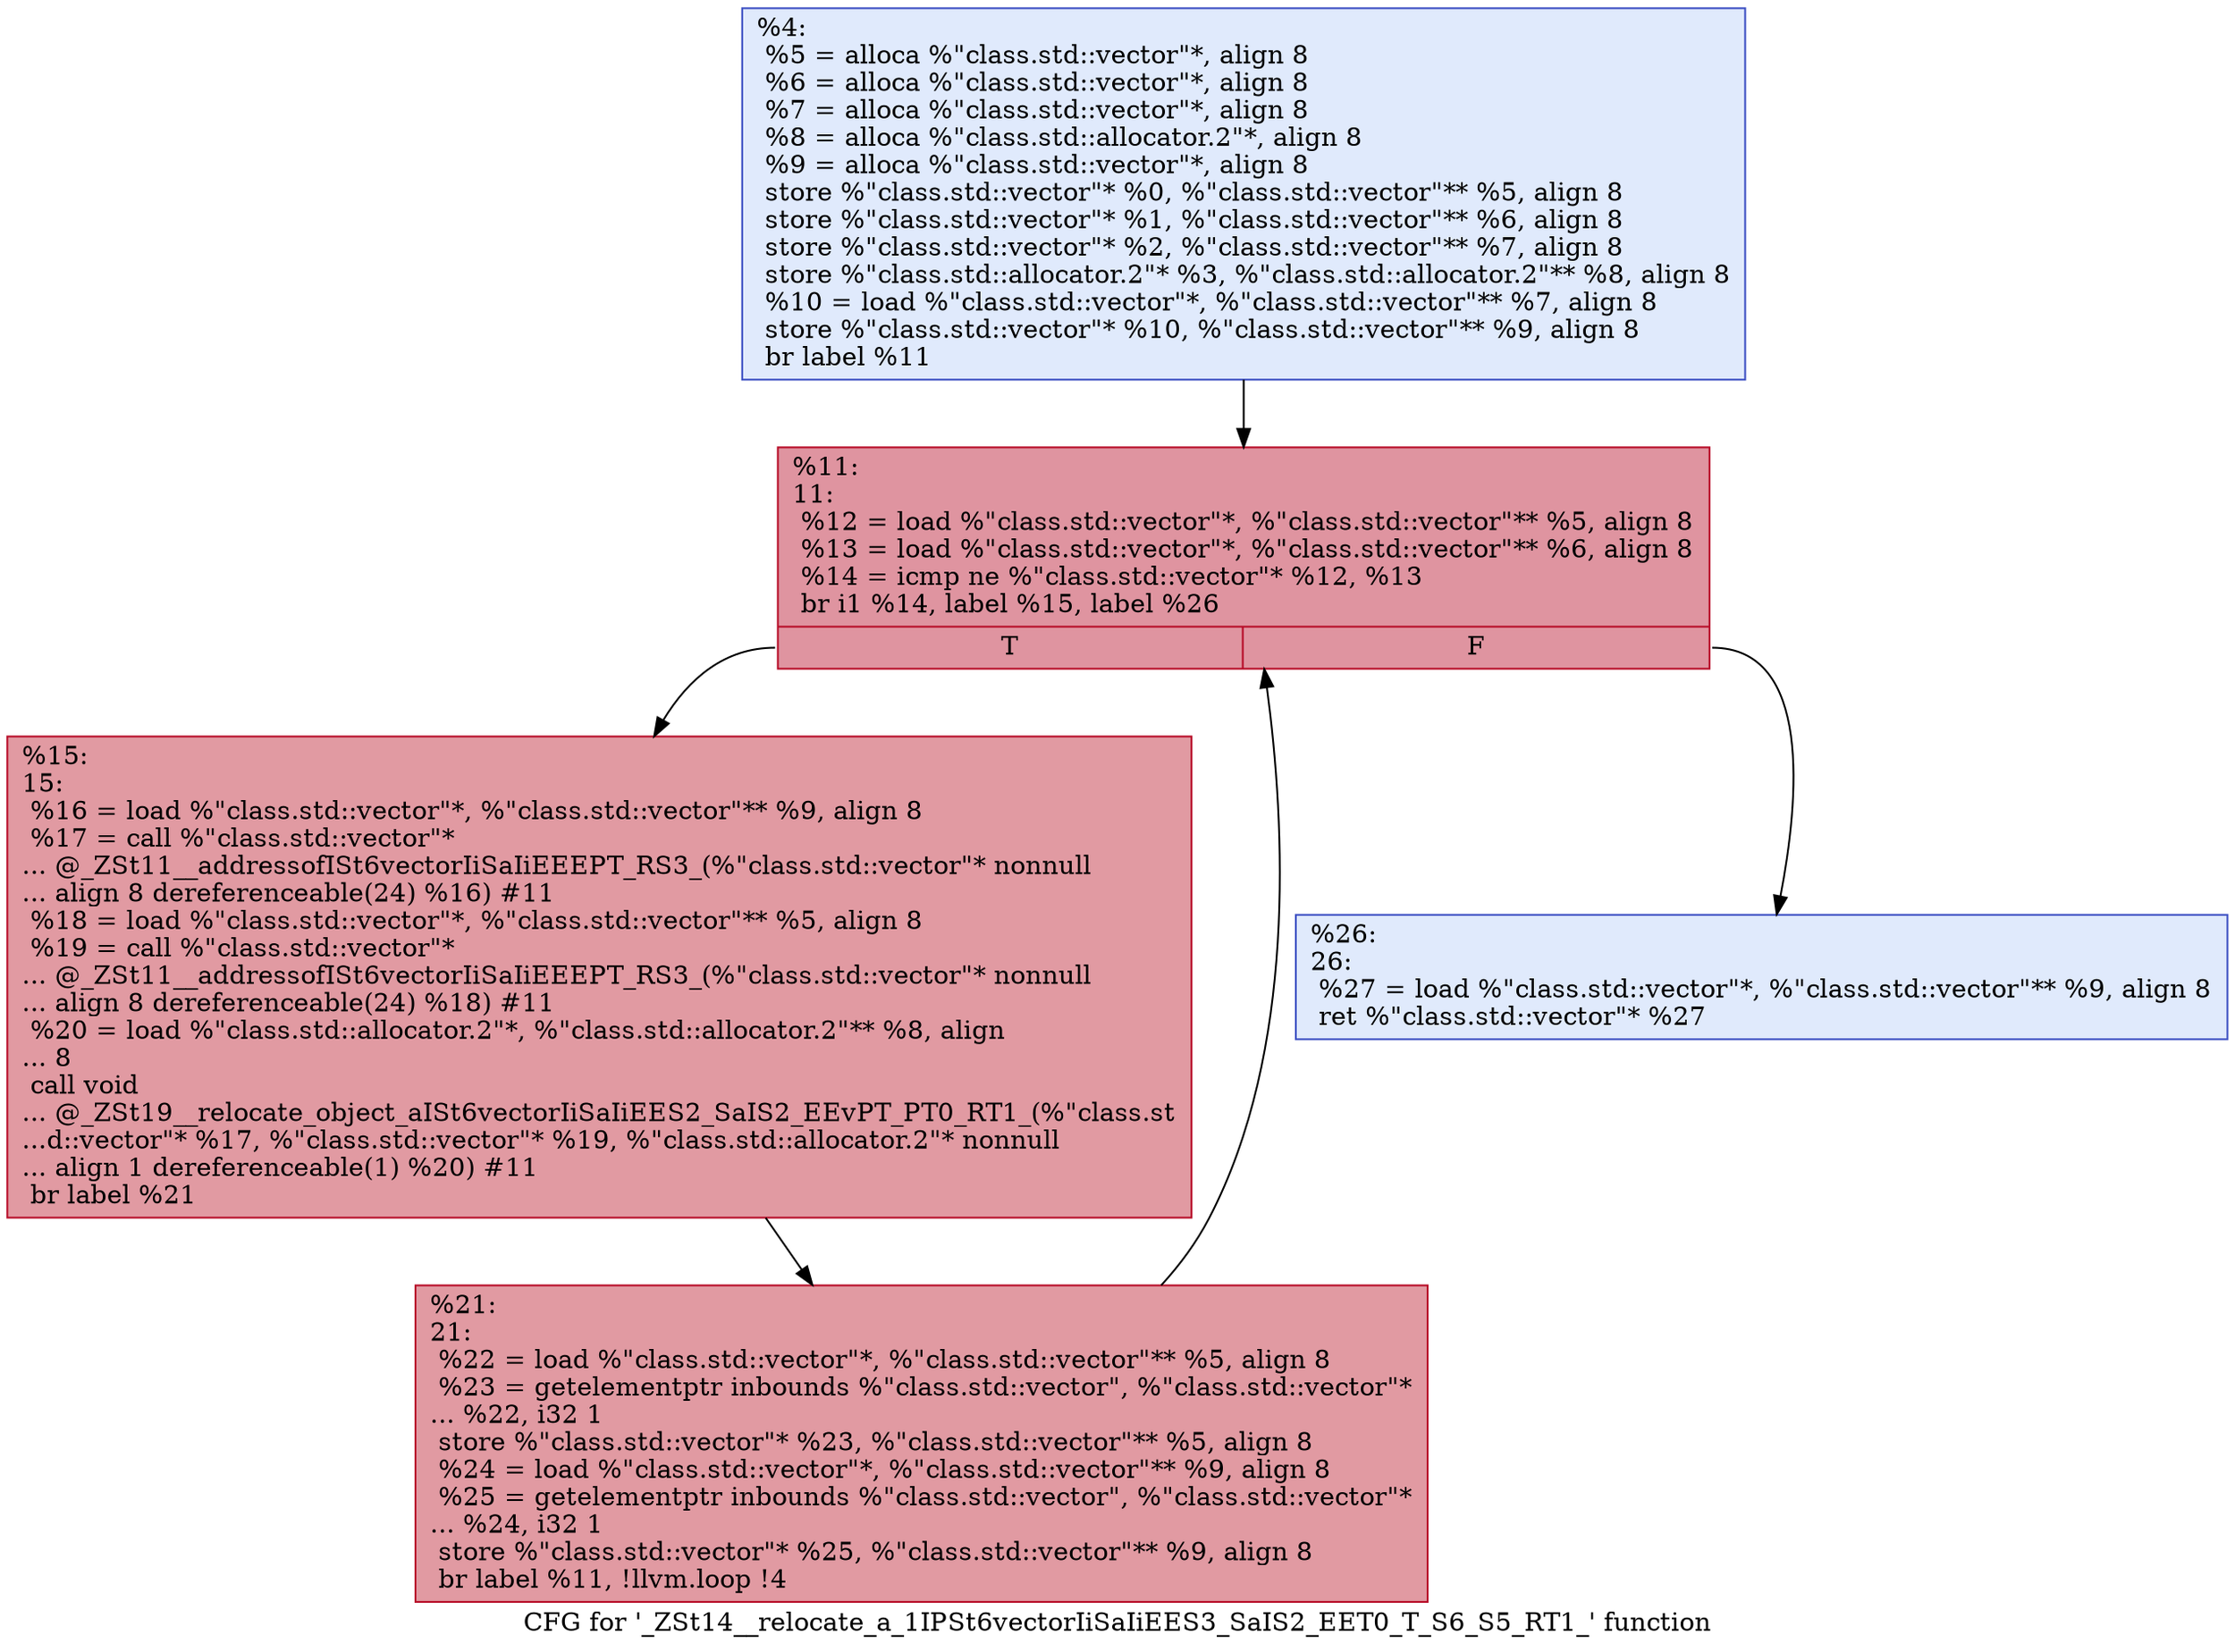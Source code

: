 digraph "CFG for '_ZSt14__relocate_a_1IPSt6vectorIiSaIiEES3_SaIS2_EET0_T_S6_S5_RT1_' function" {
	label="CFG for '_ZSt14__relocate_a_1IPSt6vectorIiSaIiEES3_SaIS2_EET0_T_S6_S5_RT1_' function";

	Node0x559aeab2aba0 [shape=record,color="#3d50c3ff", style=filled, fillcolor="#b9d0f970",label="{%4:\l  %5 = alloca %\"class.std::vector\"*, align 8\l  %6 = alloca %\"class.std::vector\"*, align 8\l  %7 = alloca %\"class.std::vector\"*, align 8\l  %8 = alloca %\"class.std::allocator.2\"*, align 8\l  %9 = alloca %\"class.std::vector\"*, align 8\l  store %\"class.std::vector\"* %0, %\"class.std::vector\"** %5, align 8\l  store %\"class.std::vector\"* %1, %\"class.std::vector\"** %6, align 8\l  store %\"class.std::vector\"* %2, %\"class.std::vector\"** %7, align 8\l  store %\"class.std::allocator.2\"* %3, %\"class.std::allocator.2\"** %8, align 8\l  %10 = load %\"class.std::vector\"*, %\"class.std::vector\"** %7, align 8\l  store %\"class.std::vector\"* %10, %\"class.std::vector\"** %9, align 8\l  br label %11\l}"];
	Node0x559aeab2aba0 -> Node0x559aeab2aed0;
	Node0x559aeab2aed0 [shape=record,color="#b70d28ff", style=filled, fillcolor="#b70d2870",label="{%11:\l11:                                               \l  %12 = load %\"class.std::vector\"*, %\"class.std::vector\"** %5, align 8\l  %13 = load %\"class.std::vector\"*, %\"class.std::vector\"** %6, align 8\l  %14 = icmp ne %\"class.std::vector\"* %12, %13\l  br i1 %14, label %15, label %26\l|{<s0>T|<s1>F}}"];
	Node0x559aeab2aed0:s0 -> Node0x559aeab2b7a0;
	Node0x559aeab2aed0:s1 -> Node0x559aeab2b7f0;
	Node0x559aeab2b7a0 [shape=record,color="#b70d28ff", style=filled, fillcolor="#bb1b2c70",label="{%15:\l15:                                               \l  %16 = load %\"class.std::vector\"*, %\"class.std::vector\"** %9, align 8\l  %17 = call %\"class.std::vector\"*\l... @_ZSt11__addressofISt6vectorIiSaIiEEEPT_RS3_(%\"class.std::vector\"* nonnull\l... align 8 dereferenceable(24) %16) #11\l  %18 = load %\"class.std::vector\"*, %\"class.std::vector\"** %5, align 8\l  %19 = call %\"class.std::vector\"*\l... @_ZSt11__addressofISt6vectorIiSaIiEEEPT_RS3_(%\"class.std::vector\"* nonnull\l... align 8 dereferenceable(24) %18) #11\l  %20 = load %\"class.std::allocator.2\"*, %\"class.std::allocator.2\"** %8, align\l... 8\l  call void\l... @_ZSt19__relocate_object_aISt6vectorIiSaIiEES2_SaIS2_EEvPT_PT0_RT1_(%\"class.st\l...d::vector\"* %17, %\"class.std::vector\"* %19, %\"class.std::allocator.2\"* nonnull\l... align 1 dereferenceable(1) %20) #11\l  br label %21\l}"];
	Node0x559aeab2b7a0 -> Node0x559aeab2bc40;
	Node0x559aeab2bc40 [shape=record,color="#b70d28ff", style=filled, fillcolor="#bb1b2c70",label="{%21:\l21:                                               \l  %22 = load %\"class.std::vector\"*, %\"class.std::vector\"** %5, align 8\l  %23 = getelementptr inbounds %\"class.std::vector\", %\"class.std::vector\"*\l... %22, i32 1\l  store %\"class.std::vector\"* %23, %\"class.std::vector\"** %5, align 8\l  %24 = load %\"class.std::vector\"*, %\"class.std::vector\"** %9, align 8\l  %25 = getelementptr inbounds %\"class.std::vector\", %\"class.std::vector\"*\l... %24, i32 1\l  store %\"class.std::vector\"* %25, %\"class.std::vector\"** %9, align 8\l  br label %11, !llvm.loop !4\l}"];
	Node0x559aeab2bc40 -> Node0x559aeab2aed0;
	Node0x559aeab2b7f0 [shape=record,color="#3d50c3ff", style=filled, fillcolor="#b9d0f970",label="{%26:\l26:                                               \l  %27 = load %\"class.std::vector\"*, %\"class.std::vector\"** %9, align 8\l  ret %\"class.std::vector\"* %27\l}"];
}
